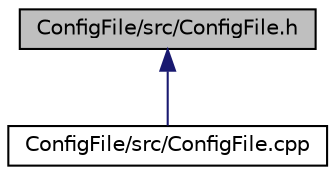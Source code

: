 digraph "ConfigFile/src/ConfigFile.h"
{
 // INTERACTIVE_SVG=YES
 // LATEX_PDF_SIZE
  edge [fontname="Helvetica",fontsize="10",labelfontname="Helvetica",labelfontsize="10"];
  node [fontname="Helvetica",fontsize="10",shape=record];
  Node1 [label="ConfigFile/src/ConfigFile.h",height=0.2,width=0.4,color="black", fillcolor="grey75", style="filled", fontcolor="black",tooltip=" "];
  Node1 -> Node2 [dir="back",color="midnightblue",fontsize="10",style="solid",fontname="Helvetica"];
  Node2 [label="ConfigFile/src/ConfigFile.cpp",height=0.2,width=0.4,color="black", fillcolor="white", style="filled",URL="$dd/dcb/_config_file_2src_2_config_file_8cpp.html",tooltip=" "];
}
